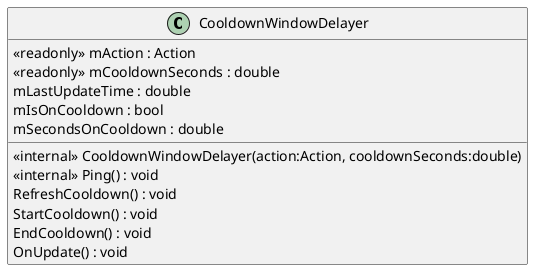 @startuml
class CooldownWindowDelayer {
    <<internal>> CooldownWindowDelayer(action:Action, cooldownSeconds:double)
    <<internal>> Ping() : void
    RefreshCooldown() : void
    StartCooldown() : void
    EndCooldown() : void
    OnUpdate() : void
    <<readonly>> mAction : Action
    <<readonly>> mCooldownSeconds : double
    mLastUpdateTime : double
    mIsOnCooldown : bool
    mSecondsOnCooldown : double
}
@enduml
